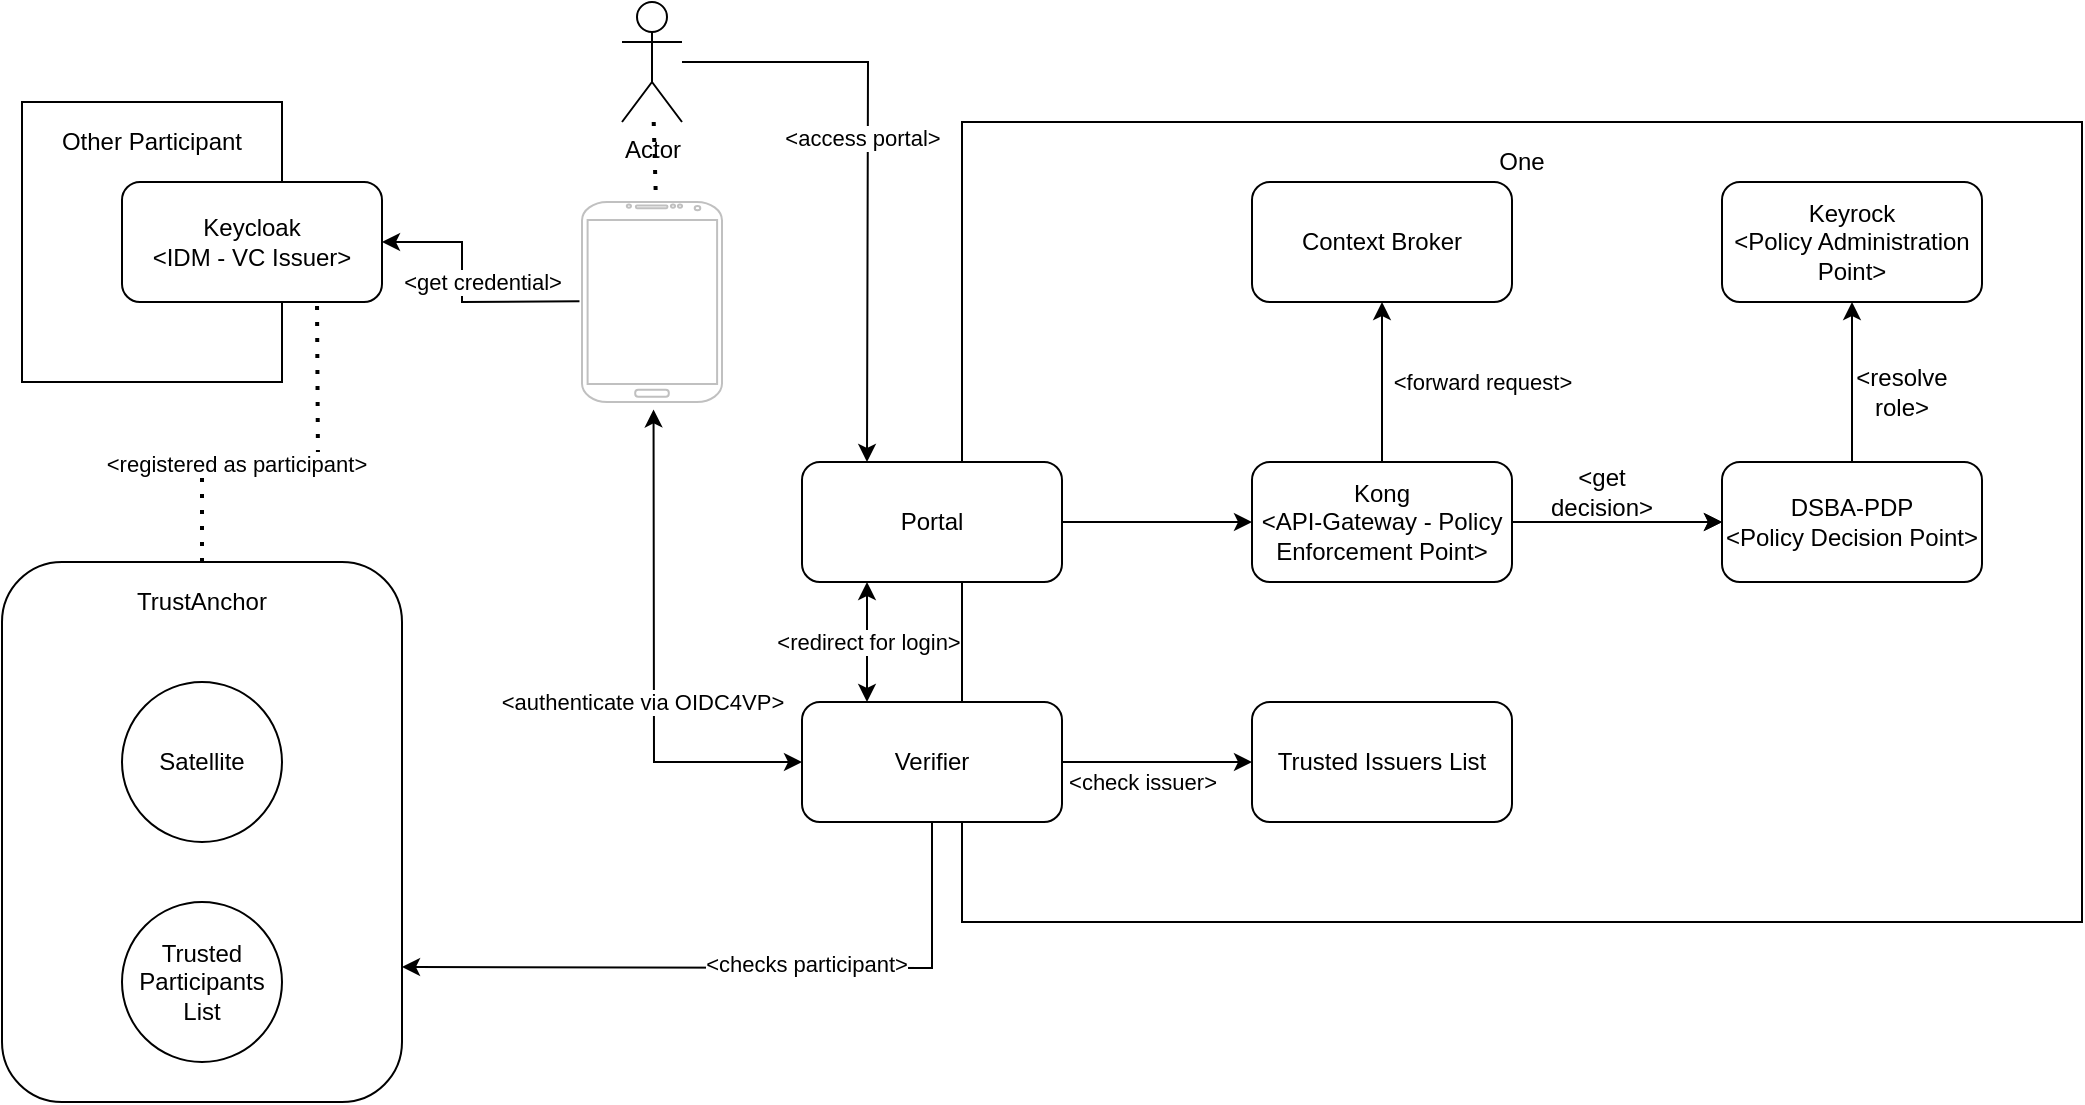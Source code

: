 <mxfile version="21.3.8" type="device">
  <diagram name="Page-1" id="8sroY6gARFTNKzss5sy9">
    <mxGraphModel dx="3056" dy="2263" grid="1" gridSize="10" guides="1" tooltips="1" connect="1" arrows="1" fold="1" page="1" pageScale="1" pageWidth="850" pageHeight="1100" math="0" shadow="0">
      <root>
        <mxCell id="0" />
        <mxCell id="1" parent="0" />
        <mxCell id="4V3P5PVLt-RJeXPezik5-6" value="&lt;div&gt;One&lt;/div&gt;&lt;div&gt;&lt;br&gt;&lt;/div&gt;&lt;div&gt;&lt;br&gt;&lt;/div&gt;&lt;div&gt;&lt;br&gt;&lt;/div&gt;&lt;div&gt;&lt;br&gt;&lt;/div&gt;&lt;div&gt;&lt;br&gt;&lt;/div&gt;&lt;div&gt;&lt;br&gt;&lt;/div&gt;&lt;div&gt;&lt;br&gt;&lt;/div&gt;&lt;div&gt;&lt;br&gt;&lt;/div&gt;&lt;div&gt;&lt;br&gt;&lt;/div&gt;&lt;div&gt;&lt;br&gt;&lt;/div&gt;&lt;div&gt;&lt;br&gt;&lt;/div&gt;&lt;div&gt;&lt;br&gt;&lt;/div&gt;&lt;div&gt;&lt;br&gt;&lt;/div&gt;&lt;div&gt;&lt;br&gt;&lt;/div&gt;&lt;div&gt;&lt;br&gt;&lt;/div&gt;&lt;div&gt;&lt;br&gt;&lt;/div&gt;&lt;div&gt;&lt;br&gt;&lt;/div&gt;&lt;div&gt;&lt;br&gt;&lt;/div&gt;&lt;div&gt;&lt;br&gt;&lt;/div&gt;&lt;div&gt;&lt;br&gt;&lt;/div&gt;&lt;div&gt;&lt;br&gt;&lt;/div&gt;&lt;div&gt;&lt;br&gt;&lt;/div&gt;&lt;div&gt;&lt;br&gt;&lt;/div&gt;&lt;div&gt;&lt;br&gt;&lt;/div&gt;&lt;div&gt;&lt;br&gt;&lt;/div&gt;" style="rounded=0;whiteSpace=wrap;html=1;" vertex="1" parent="1">
          <mxGeometry x="280" y="40" width="560" height="400" as="geometry" />
        </mxCell>
        <mxCell id="4V3P5PVLt-RJeXPezik5-7" value="&lt;div&gt;Keyrock&lt;/div&gt;&lt;div&gt;&amp;lt;Policy Administration Point&amp;gt;&lt;br&gt;&lt;/div&gt;" style="rounded=1;whiteSpace=wrap;html=1;" vertex="1" parent="1">
          <mxGeometry x="660" y="70" width="130" height="60" as="geometry" />
        </mxCell>
        <mxCell id="4V3P5PVLt-RJeXPezik5-27" value="" style="edgeStyle=orthogonalEdgeStyle;rounded=0;orthogonalLoop=1;jettySize=auto;html=1;" edge="1" parent="1" source="4V3P5PVLt-RJeXPezik5-9" target="4V3P5PVLt-RJeXPezik5-10">
          <mxGeometry relative="1" as="geometry" />
        </mxCell>
        <mxCell id="4V3P5PVLt-RJeXPezik5-9" value="&lt;div&gt;Kong&lt;/div&gt;&lt;div&gt;&amp;lt;API-Gateway - Policy Enforcement Point&amp;gt;&lt;br&gt;&lt;/div&gt;" style="rounded=1;whiteSpace=wrap;html=1;" vertex="1" parent="1">
          <mxGeometry x="425" y="210" width="130" height="60" as="geometry" />
        </mxCell>
        <mxCell id="4V3P5PVLt-RJeXPezik5-10" value="&lt;div&gt;DSBA-PDP&lt;/div&gt;&lt;div&gt;&amp;lt;Policy Decision Point&amp;gt;&lt;br&gt;&lt;/div&gt;" style="rounded=1;whiteSpace=wrap;html=1;" vertex="1" parent="1">
          <mxGeometry x="660" y="210" width="130" height="60" as="geometry" />
        </mxCell>
        <mxCell id="4V3P5PVLt-RJeXPezik5-11" value="&lt;div&gt;Portal&lt;br&gt;&lt;/div&gt;" style="rounded=1;whiteSpace=wrap;html=1;" vertex="1" parent="1">
          <mxGeometry x="200" y="210" width="130" height="60" as="geometry" />
        </mxCell>
        <mxCell id="4V3P5PVLt-RJeXPezik5-12" value="Verifier" style="rounded=1;whiteSpace=wrap;html=1;" vertex="1" parent="1">
          <mxGeometry x="200" y="330" width="130" height="60" as="geometry" />
        </mxCell>
        <mxCell id="4V3P5PVLt-RJeXPezik5-13" value="Trusted Issuers List" style="rounded=1;whiteSpace=wrap;html=1;" vertex="1" parent="1">
          <mxGeometry x="425" y="330" width="130" height="60" as="geometry" />
        </mxCell>
        <mxCell id="4V3P5PVLt-RJeXPezik5-14" value="Context Broker" style="rounded=1;whiteSpace=wrap;html=1;" vertex="1" parent="1">
          <mxGeometry x="425" y="70" width="130" height="60" as="geometry" />
        </mxCell>
        <mxCell id="4V3P5PVLt-RJeXPezik5-15" value="" style="group" vertex="1" connectable="0" parent="1">
          <mxGeometry x="-200" y="260" width="200" height="270" as="geometry" />
        </mxCell>
        <mxCell id="4V3P5PVLt-RJeXPezik5-1" value="&lt;div&gt;TrustAnchor&lt;/div&gt;&lt;div&gt;&lt;br&gt;&lt;/div&gt;&lt;div&gt;&lt;br&gt;&lt;/div&gt;&lt;div&gt;&lt;br&gt;&lt;/div&gt;&lt;div&gt;&lt;br&gt;&lt;/div&gt;&lt;div&gt;&lt;br&gt;&lt;/div&gt;&lt;div&gt;&lt;br&gt;&lt;/div&gt;&lt;div&gt;&lt;br&gt;&lt;/div&gt;&lt;div&gt;&lt;br&gt;&lt;/div&gt;&lt;div&gt;&lt;br&gt;&lt;/div&gt;&lt;div&gt;&lt;br&gt;&lt;/div&gt;&lt;div&gt;&lt;br&gt;&lt;/div&gt;&lt;div&gt;&lt;br&gt;&lt;/div&gt;&lt;div&gt;&lt;br&gt;&lt;/div&gt;&lt;div&gt;&lt;br&gt;&lt;/div&gt;&lt;div&gt;&lt;br&gt;&lt;/div&gt;&lt;div&gt;&lt;br&gt;&lt;/div&gt;" style="rounded=1;whiteSpace=wrap;html=1;" vertex="1" parent="4V3P5PVLt-RJeXPezik5-15">
          <mxGeometry width="200" height="270" as="geometry" />
        </mxCell>
        <mxCell id="4V3P5PVLt-RJeXPezik5-3" value="Satellite" style="ellipse;whiteSpace=wrap;html=1;aspect=fixed;" vertex="1" parent="4V3P5PVLt-RJeXPezik5-15">
          <mxGeometry x="60" y="60" width="80" height="80" as="geometry" />
        </mxCell>
        <mxCell id="4V3P5PVLt-RJeXPezik5-4" value="&lt;div&gt;Trusted&lt;/div&gt;&lt;div&gt;Participants&lt;/div&gt;&lt;div&gt;List&lt;br&gt;&lt;/div&gt;" style="ellipse;whiteSpace=wrap;html=1;aspect=fixed;" vertex="1" parent="4V3P5PVLt-RJeXPezik5-15">
          <mxGeometry x="60" y="170" width="80" height="80" as="geometry" />
        </mxCell>
        <mxCell id="4V3P5PVLt-RJeXPezik5-17" value="" style="endArrow=classic;html=1;rounded=0;exitX=1;exitY=0.5;exitDx=0;exitDy=0;" edge="1" parent="1" source="4V3P5PVLt-RJeXPezik5-11" target="4V3P5PVLt-RJeXPezik5-9">
          <mxGeometry width="50" height="50" relative="1" as="geometry">
            <mxPoint x="360" y="190" as="sourcePoint" />
            <mxPoint x="410" y="140" as="targetPoint" />
          </mxGeometry>
        </mxCell>
        <mxCell id="4V3P5PVLt-RJeXPezik5-18" value="" style="endArrow=classic;html=1;rounded=0;exitX=1;exitY=0.5;exitDx=0;exitDy=0;entryX=0;entryY=0.5;entryDx=0;entryDy=0;" edge="1" parent="1" source="4V3P5PVLt-RJeXPezik5-9" target="4V3P5PVLt-RJeXPezik5-10">
          <mxGeometry width="50" height="50" relative="1" as="geometry">
            <mxPoint x="460" y="380" as="sourcePoint" />
            <mxPoint x="510" y="330" as="targetPoint" />
          </mxGeometry>
        </mxCell>
        <mxCell id="4V3P5PVLt-RJeXPezik5-19" value="" style="endArrow=classic;html=1;rounded=0;exitX=0.5;exitY=0;exitDx=0;exitDy=0;entryX=0.5;entryY=1;entryDx=0;entryDy=0;" edge="1" parent="1" source="4V3P5PVLt-RJeXPezik5-10" target="4V3P5PVLt-RJeXPezik5-7">
          <mxGeometry width="50" height="50" relative="1" as="geometry">
            <mxPoint x="750" y="200" as="sourcePoint" />
            <mxPoint x="800" y="150" as="targetPoint" />
          </mxGeometry>
        </mxCell>
        <mxCell id="4V3P5PVLt-RJeXPezik5-20" value="&amp;lt;forward request&amp;gt;" style="endArrow=classic;html=1;rounded=0;exitX=0.5;exitY=0;exitDx=0;exitDy=0;" edge="1" parent="1" source="4V3P5PVLt-RJeXPezik5-9" target="4V3P5PVLt-RJeXPezik5-14">
          <mxGeometry y="-50" width="50" height="50" relative="1" as="geometry">
            <mxPoint x="350" y="150" as="sourcePoint" />
            <mxPoint x="400" y="100" as="targetPoint" />
            <mxPoint as="offset" />
          </mxGeometry>
        </mxCell>
        <mxCell id="4V3P5PVLt-RJeXPezik5-21" value="&amp;lt;redirect for login&amp;gt;" style="endArrow=classic;html=1;rounded=0;exitX=0.25;exitY=1;exitDx=0;exitDy=0;entryX=0.25;entryY=0;entryDx=0;entryDy=0;startArrow=classic;startFill=1;" edge="1" parent="1" source="4V3P5PVLt-RJeXPezik5-11" target="4V3P5PVLt-RJeXPezik5-12">
          <mxGeometry width="50" height="50" relative="1" as="geometry">
            <mxPoint x="320" y="450" as="sourcePoint" />
            <mxPoint x="370" y="400" as="targetPoint" />
          </mxGeometry>
        </mxCell>
        <mxCell id="4V3P5PVLt-RJeXPezik5-22" value="&amp;lt;check issuer&amp;gt;" style="endArrow=classic;html=1;rounded=0;exitX=1;exitY=0.5;exitDx=0;exitDy=0;entryX=0;entryY=0.5;entryDx=0;entryDy=0;" edge="1" parent="1" source="4V3P5PVLt-RJeXPezik5-12" target="4V3P5PVLt-RJeXPezik5-13">
          <mxGeometry x="-0.158" y="-10" width="50" height="50" relative="1" as="geometry">
            <mxPoint x="360" y="450" as="sourcePoint" />
            <mxPoint x="410" y="400" as="targetPoint" />
            <mxPoint as="offset" />
          </mxGeometry>
        </mxCell>
        <mxCell id="4V3P5PVLt-RJeXPezik5-26" value="&amp;lt;resolve role&amp;gt;" style="text;html=1;strokeColor=none;fillColor=none;align=center;verticalAlign=middle;whiteSpace=wrap;rounded=0;" vertex="1" parent="1">
          <mxGeometry x="720" y="160" width="60" height="30" as="geometry" />
        </mxCell>
        <mxCell id="4V3P5PVLt-RJeXPezik5-28" value="&amp;lt;get decision&amp;gt;" style="text;html=1;strokeColor=none;fillColor=none;align=center;verticalAlign=middle;whiteSpace=wrap;rounded=0;" vertex="1" parent="1">
          <mxGeometry x="570" y="210" width="60" height="30" as="geometry" />
        </mxCell>
        <mxCell id="4V3P5PVLt-RJeXPezik5-33" value="" style="group" vertex="1" connectable="0" parent="1">
          <mxGeometry x="-190" y="30" width="180" height="140" as="geometry" />
        </mxCell>
        <mxCell id="4V3P5PVLt-RJeXPezik5-31" value="&lt;div&gt;&lt;br&gt;&lt;/div&gt;&lt;div&gt;&lt;br&gt;&lt;/div&gt;&lt;div&gt;&lt;br&gt;&lt;/div&gt;&lt;div&gt;&lt;br&gt;&lt;/div&gt;&lt;div&gt;Other Participant&lt;/div&gt;&lt;div&gt;&lt;br&gt;&lt;/div&gt;&lt;div&gt;&lt;br&gt;&lt;/div&gt;&lt;div&gt;&lt;br&gt;&lt;/div&gt;&lt;div&gt;&lt;br&gt;&lt;/div&gt;&lt;div&gt;&lt;br&gt;&lt;/div&gt;&lt;div&gt;&lt;br&gt;&lt;/div&gt;&lt;div&gt;&lt;br&gt;&lt;/div&gt;&lt;div&gt;&lt;br&gt;&lt;/div&gt;&lt;div&gt;&lt;br&gt;&lt;/div&gt;&lt;div&gt;&lt;br&gt;&lt;/div&gt;&lt;div&gt;&lt;br&gt;&lt;/div&gt;" style="rounded=0;whiteSpace=wrap;html=1;" vertex="1" parent="4V3P5PVLt-RJeXPezik5-33">
          <mxGeometry width="130" height="140" as="geometry" />
        </mxCell>
        <mxCell id="4V3P5PVLt-RJeXPezik5-8" value="&lt;div&gt;Keycloak&lt;/div&gt;&lt;div&gt;&amp;lt;IDM - VC Issuer&amp;gt;&lt;br&gt;&lt;/div&gt;" style="rounded=1;whiteSpace=wrap;html=1;" vertex="1" parent="4V3P5PVLt-RJeXPezik5-33">
          <mxGeometry x="50" y="40" width="130" height="60" as="geometry" />
        </mxCell>
        <mxCell id="4V3P5PVLt-RJeXPezik5-35" value="" style="endArrow=classic;html=1;rounded=0;exitX=0.5;exitY=1;exitDx=0;exitDy=0;entryX=1;entryY=0.75;entryDx=0;entryDy=0;" edge="1" parent="1" source="4V3P5PVLt-RJeXPezik5-12" target="4V3P5PVLt-RJeXPezik5-1">
          <mxGeometry width="50" height="50" relative="1" as="geometry">
            <mxPoint x="90" y="460" as="sourcePoint" />
            <mxPoint x="140" y="410" as="targetPoint" />
            <Array as="points">
              <mxPoint x="265" y="463" />
            </Array>
          </mxGeometry>
        </mxCell>
        <mxCell id="4V3P5PVLt-RJeXPezik5-36" value="&amp;lt;checks participant&amp;gt;" style="edgeLabel;html=1;align=center;verticalAlign=middle;resizable=0;points=[];" vertex="1" connectable="0" parent="4V3P5PVLt-RJeXPezik5-35">
          <mxGeometry x="-0.192" y="-2" relative="1" as="geometry">
            <mxPoint as="offset" />
          </mxGeometry>
        </mxCell>
        <mxCell id="4V3P5PVLt-RJeXPezik5-37" value="" style="endArrow=none;dashed=1;html=1;dashPattern=1 3;strokeWidth=2;rounded=0;entryX=0.75;entryY=1;entryDx=0;entryDy=0;exitX=0.5;exitY=0;exitDx=0;exitDy=0;" edge="1" parent="1" source="4V3P5PVLt-RJeXPezik5-1" target="4V3P5PVLt-RJeXPezik5-8">
          <mxGeometry width="50" height="50" relative="1" as="geometry">
            <mxPoint x="-270" y="330" as="sourcePoint" />
            <mxPoint x="-220" y="280" as="targetPoint" />
            <Array as="points">
              <mxPoint x="-100" y="210" />
              <mxPoint x="-42" y="210" />
            </Array>
          </mxGeometry>
        </mxCell>
        <mxCell id="4V3P5PVLt-RJeXPezik5-38" value="&amp;lt;registered as participant&amp;gt;" style="edgeLabel;html=1;align=center;verticalAlign=middle;resizable=0;points=[];" vertex="1" connectable="0" parent="4V3P5PVLt-RJeXPezik5-37">
          <mxGeometry x="-0.287" y="-1" relative="1" as="geometry">
            <mxPoint as="offset" />
          </mxGeometry>
        </mxCell>
        <mxCell id="4V3P5PVLt-RJeXPezik5-39" value="Actor" style="shape=umlActor;verticalLabelPosition=bottom;verticalAlign=top;html=1;outlineConnect=0;" vertex="1" parent="1">
          <mxGeometry x="110" y="-20" width="30" height="60" as="geometry" />
        </mxCell>
        <mxCell id="4V3P5PVLt-RJeXPezik5-41" value="" style="verticalLabelPosition=bottom;verticalAlign=top;html=1;shadow=0;dashed=0;strokeWidth=1;shape=mxgraph.android.phone2;strokeColor=#c0c0c0;" vertex="1" parent="1">
          <mxGeometry x="90" y="80" width="70" height="100" as="geometry" />
        </mxCell>
        <mxCell id="4V3P5PVLt-RJeXPezik5-42" value="" style="endArrow=none;dashed=1;html=1;dashPattern=1 3;strokeWidth=2;rounded=0;entryX=0.527;entryY=-0.034;entryDx=0;entryDy=0;entryPerimeter=0;" edge="1" parent="1" source="4V3P5PVLt-RJeXPezik5-39" target="4V3P5PVLt-RJeXPezik5-41">
          <mxGeometry width="50" height="50" relative="1" as="geometry">
            <mxPoint x="40" y="120" as="sourcePoint" />
            <mxPoint x="90" y="70" as="targetPoint" />
          </mxGeometry>
        </mxCell>
        <mxCell id="4V3P5PVLt-RJeXPezik5-43" value="&amp;lt;get credential&amp;gt;" style="endArrow=classic;html=1;rounded=0;exitX=-0.018;exitY=0.496;exitDx=0;exitDy=0;exitPerimeter=0;entryX=1;entryY=0.5;entryDx=0;entryDy=0;" edge="1" parent="1" source="4V3P5PVLt-RJeXPezik5-41" target="4V3P5PVLt-RJeXPezik5-8">
          <mxGeometry x="-0.244" y="-10" width="50" height="50" relative="1" as="geometry">
            <mxPoint x="-30" y="30" as="sourcePoint" />
            <mxPoint x="20" y="-20" as="targetPoint" />
            <Array as="points">
              <mxPoint x="30" y="130" />
              <mxPoint x="30" y="100" />
            </Array>
            <mxPoint as="offset" />
          </mxGeometry>
        </mxCell>
        <mxCell id="4V3P5PVLt-RJeXPezik5-44" value="" style="endArrow=classic;html=1;rounded=0;entryX=0.25;entryY=0;entryDx=0;entryDy=0;" edge="1" parent="1" source="4V3P5PVLt-RJeXPezik5-39" target="4V3P5PVLt-RJeXPezik5-11">
          <mxGeometry width="50" height="50" relative="1" as="geometry">
            <mxPoint x="200" y="60" as="sourcePoint" />
            <mxPoint x="250" y="10" as="targetPoint" />
            <Array as="points">
              <mxPoint x="233" y="10" />
            </Array>
          </mxGeometry>
        </mxCell>
        <mxCell id="4V3P5PVLt-RJeXPezik5-45" value="&amp;lt;access portal&amp;gt;" style="edgeLabel;html=1;align=center;verticalAlign=middle;resizable=0;points=[];" vertex="1" connectable="0" parent="4V3P5PVLt-RJeXPezik5-44">
          <mxGeometry x="-0.105" relative="1" as="geometry">
            <mxPoint x="-3" as="offset" />
          </mxGeometry>
        </mxCell>
        <mxCell id="4V3P5PVLt-RJeXPezik5-46" value="" style="endArrow=classic;startArrow=classic;html=1;rounded=0;entryX=0.511;entryY=1.037;entryDx=0;entryDy=0;entryPerimeter=0;exitX=0;exitY=0.5;exitDx=0;exitDy=0;" edge="1" parent="1" source="4V3P5PVLt-RJeXPezik5-12" target="4V3P5PVLt-RJeXPezik5-41">
          <mxGeometry width="50" height="50" relative="1" as="geometry">
            <mxPoint x="60" y="340" as="sourcePoint" />
            <mxPoint x="110" y="290" as="targetPoint" />
            <Array as="points">
              <mxPoint x="126" y="360" />
            </Array>
          </mxGeometry>
        </mxCell>
        <mxCell id="4V3P5PVLt-RJeXPezik5-47" value="&amp;lt;authenticate via OIDC4VP&amp;gt;" style="edgeLabel;html=1;align=center;verticalAlign=middle;resizable=0;points=[];" vertex="1" connectable="0" parent="4V3P5PVLt-RJeXPezik5-46">
          <mxGeometry x="-0.03" y="-1" relative="1" as="geometry">
            <mxPoint x="-7" y="17" as="offset" />
          </mxGeometry>
        </mxCell>
      </root>
    </mxGraphModel>
  </diagram>
</mxfile>
